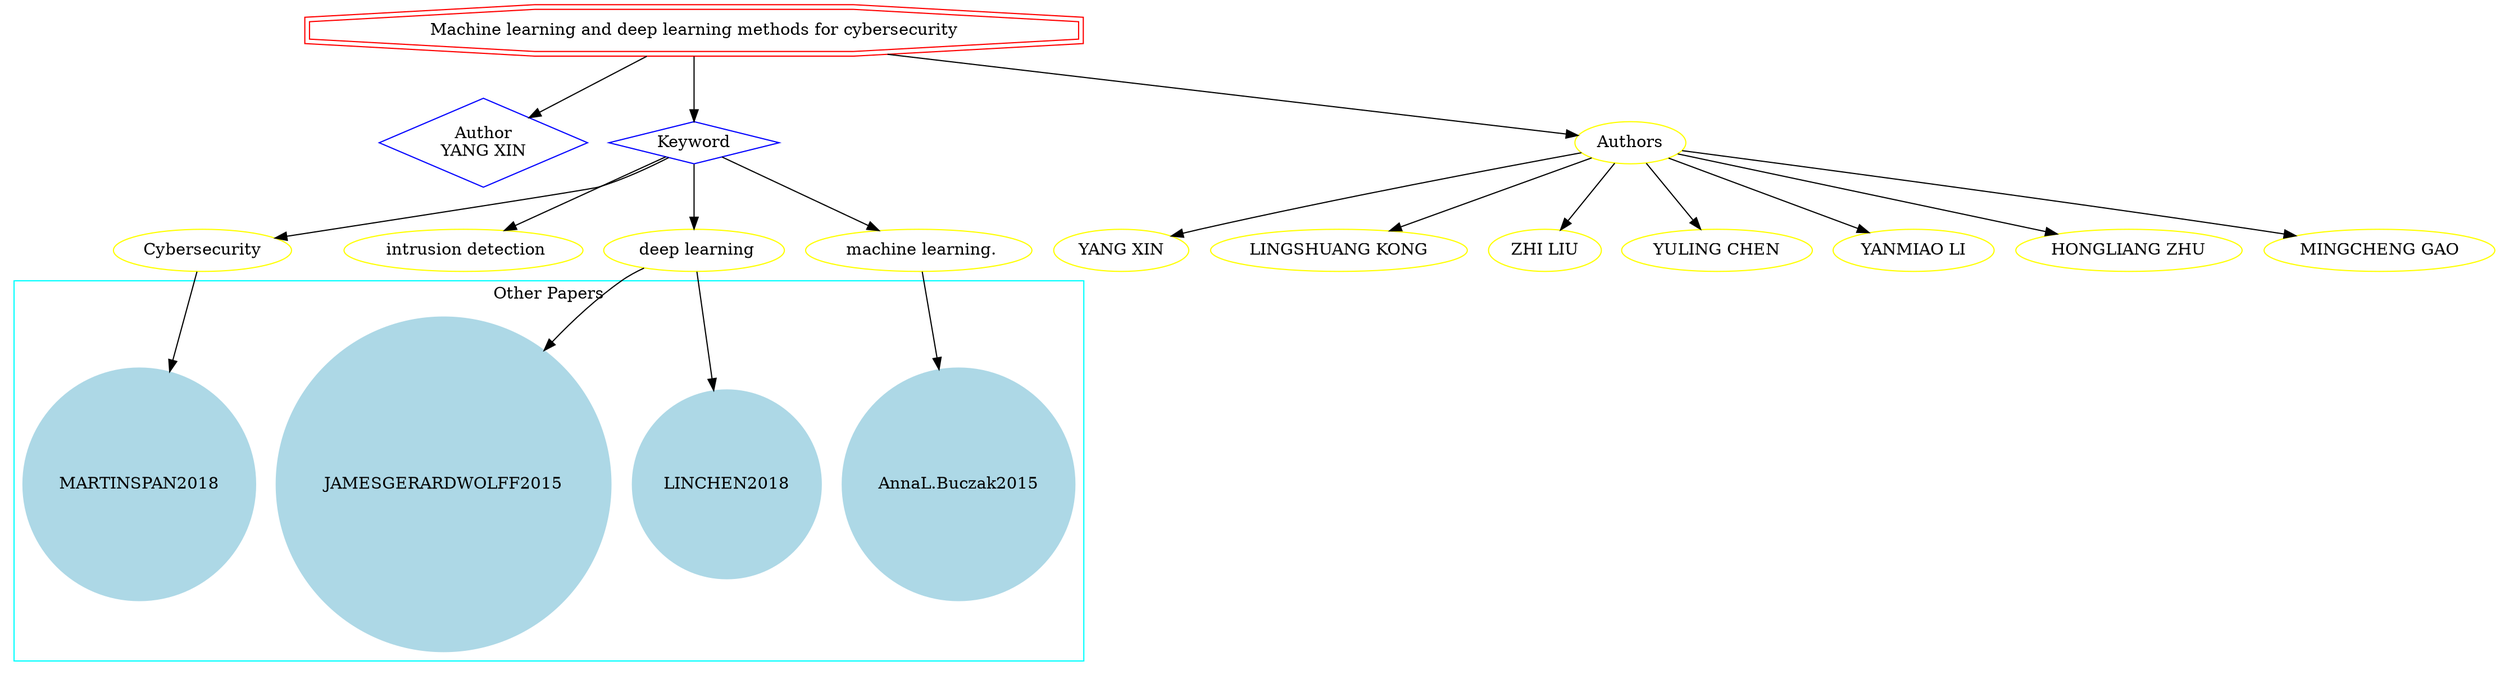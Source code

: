 strict digraph mind_map33 {
	node [color=red shape=doubleoctagon]
	"Machine learning and deep learning methods for cybersecurity"
	node [color=blue shape=diamond]
	"Author
YANG XIN"
	Keyword
	"Machine learning and deep learning methods for cybersecurity" -> "Author
YANG XIN"
	"Machine learning and deep learning methods for cybersecurity" -> Keyword
	node [color=yellow shape=ellipse]
	Cybersecurity
	Keyword -> Cybersecurity
	" intrusion detection"
	Keyword -> " intrusion detection"
	" deep learning"
	Keyword -> " deep learning"
	" machine learning."
	Keyword -> " machine learning."
	subgraph cluster_0 {
		node [style=filled]
		node [color=lightblue shape=circle]
		label="Other Papers"
		color=cyan
		JAMESGERARDWOLFF2015
		LINCHEN2018
		"AnnaL.Buczak2015"
		MARTINSPAN2018
	}
	Cybersecurity -> MARTINSPAN2018
	" deep learning" -> JAMESGERARDWOLFF2015
	" deep learning" -> LINCHEN2018
	" machine learning." -> "AnnaL.Buczak2015"
	"Machine learning and deep learning methods for cybersecurity" -> Authors
	Authors -> "YANG XIN"
	Authors -> "LINGSHUANG KONG"
	Authors -> "ZHI LIU"
	Authors -> "YULING CHEN"
	Authors -> "YANMIAO LI"
	Authors -> "HONGLIANG ZHU"
	Authors -> "MINGCHENG GAO"
}
